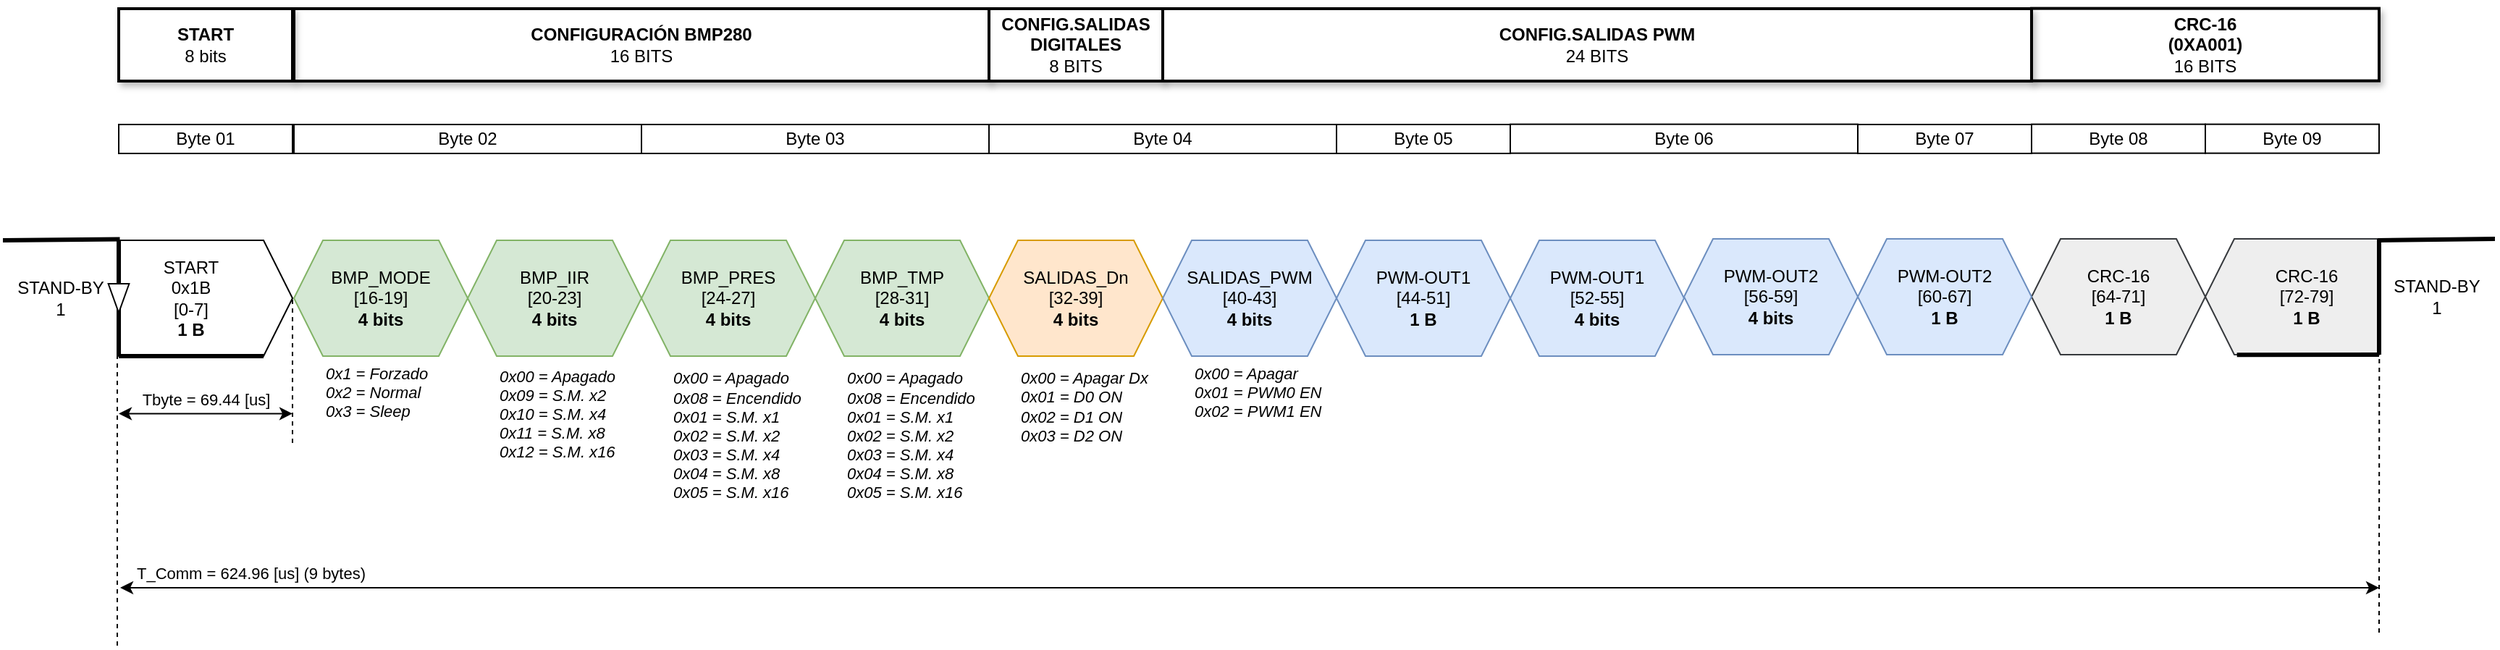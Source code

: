 <mxfile version="27.0.6">
  <diagram name="Página-1" id="CpTpnokzU4At1ve2Y0ux">
    <mxGraphModel grid="1" page="1" gridSize="10" guides="1" tooltips="1" connect="1" arrows="1" fold="1" pageScale="1" pageWidth="1680" pageHeight="560" math="0" shadow="0">
      <root>
        <mxCell id="0" />
        <mxCell id="1" parent="0" />
        <mxCell id="4r6VNd4l3XkSvBnL3hw3-1" value="START&lt;br&gt;0x1B&lt;br&gt;[0-7]&lt;br&gt;&lt;div&gt;&lt;b&gt;1 B&lt;/b&gt;&lt;/div&gt;" style="shape=hexagon;perimeter=hexagonPerimeter2;whiteSpace=wrap;html=1;fixedSize=1;size=20;fillStyle=auto;fillColor=default;" vertex="1" parent="1">
          <mxGeometry x="219" y="240" width="140" height="80" as="geometry" />
        </mxCell>
        <mxCell id="4r6VNd4l3XkSvBnL3hw3-3" value="BMP_MODE&lt;br&gt;[16-19]&lt;br&gt;&lt;b&gt;4 bits&lt;/b&gt;" style="shape=hexagon;perimeter=hexagonPerimeter2;whiteSpace=wrap;html=1;fixedSize=1;fillColor=#d5e8d4;strokeColor=#82b366;" vertex="1" parent="1">
          <mxGeometry x="360" y="240" width="120" height="80" as="geometry" />
        </mxCell>
        <mxCell id="4r6VNd4l3XkSvBnL3hw3-4" value="&lt;span style=&quot;background-color: transparent; color: light-dark(rgb(0, 0, 0), rgb(255, 255, 255));&quot;&gt;BMP_PRES&lt;br&gt;&lt;/span&gt;[24-27]&lt;br&gt;&lt;b&gt;4 bits&lt;/b&gt;" style="shape=hexagon;perimeter=hexagonPerimeter2;whiteSpace=wrap;html=1;fixedSize=1;fillColor=#d5e8d4;strokeColor=#82b366;" vertex="1" parent="1">
          <mxGeometry x="600" y="240" width="120" height="80" as="geometry" />
        </mxCell>
        <mxCell id="4r6VNd4l3XkSvBnL3hw3-5" value="STAND-BY&lt;br&gt;1" style="rounded=0;whiteSpace=wrap;html=1;strokeColor=none;" vertex="1" parent="1">
          <mxGeometry x="159" y="240" width="80" height="80" as="geometry" />
        </mxCell>
        <mxCell id="4r6VNd4l3XkSvBnL3hw3-7" value="Byte 01" style="rounded=0;whiteSpace=wrap;html=1;" vertex="1" parent="1">
          <mxGeometry x="239" y="160" width="120" height="20" as="geometry" />
        </mxCell>
        <mxCell id="4r6VNd4l3XkSvBnL3hw3-8" value="Byte 03" style="rounded=0;whiteSpace=wrap;html=1;" vertex="1" parent="1">
          <mxGeometry x="600" y="160" width="240" height="20" as="geometry" />
        </mxCell>
        <mxCell id="4r6VNd4l3XkSvBnL3hw3-10" value="&lt;b&gt;CONFIGURACIÓN BMP280&lt;/b&gt;&lt;br&gt;16 BITS" style="rounded=0;whiteSpace=wrap;html=1;strokeWidth=2;shadow=1;" vertex="1" parent="1">
          <mxGeometry x="360" y="80" width="480" height="50" as="geometry" />
        </mxCell>
        <mxCell id="4r6VNd4l3XkSvBnL3hw3-12" value="&lt;b&gt;START&lt;br&gt;&lt;/b&gt;8 bits&lt;b&gt;&lt;/b&gt;" style="rounded=0;whiteSpace=wrap;html=1;strokeWidth=2;shadow=1;" vertex="1" parent="1">
          <mxGeometry x="239" y="80" width="120" height="50" as="geometry" />
        </mxCell>
        <mxCell id="4r6VNd4l3XkSvBnL3hw3-13" value="" style="endArrow=none;html=1;rounded=0;entryX=1;entryY=0;entryDx=0;entryDy=0;exitX=1;exitY=1;exitDx=0;exitDy=0;strokeWidth=3;" edge="1" parent="1" source="4r6VNd4l3XkSvBnL3hw3-5" target="4r6VNd4l3XkSvBnL3hw3-5">
          <mxGeometry width="50" height="50" relative="1" as="geometry">
            <mxPoint x="219" y="320" as="sourcePoint" />
            <mxPoint x="269" y="270" as="targetPoint" />
          </mxGeometry>
        </mxCell>
        <mxCell id="4r6VNd4l3XkSvBnL3hw3-14" value="" style="endArrow=none;html=1;rounded=0;entryX=0.173;entryY=-0.01;entryDx=0;entryDy=0;strokeWidth=3;entryPerimeter=0;" edge="1" parent="1">
          <mxGeometry width="50" height="50" relative="1" as="geometry">
            <mxPoint x="159" y="240" as="sourcePoint" />
            <mxPoint x="239.76" y="239.2" as="targetPoint" />
          </mxGeometry>
        </mxCell>
        <mxCell id="4r6VNd4l3XkSvBnL3hw3-15" value="" style="endArrow=none;html=1;rounded=0;strokeWidth=3;targetPerimeterSpacing=0;" edge="1" parent="1">
          <mxGeometry width="50" height="50" relative="1" as="geometry">
            <mxPoint x="239" y="320" as="sourcePoint" />
            <mxPoint x="339" y="320" as="targetPoint" />
          </mxGeometry>
        </mxCell>
        <mxCell id="4r6VNd4l3XkSvBnL3hw3-16" value="" style="triangle;whiteSpace=wrap;html=1;rotation=90;fillColor=#FFFFFF;" vertex="1" parent="1">
          <mxGeometry x="229" y="272.81" width="20" height="14.38" as="geometry" />
        </mxCell>
        <mxCell id="4r6VNd4l3XkSvBnL3hw3-17" value="CRC-16&lt;br&gt;[72-79]&lt;br&gt;&lt;b&gt;1 B&lt;/b&gt;&lt;span style=&quot;background-color: transparent; color: light-dark(rgb(0, 0, 0), rgb(255, 255, 255));&quot;&gt;&lt;/span&gt;" style="shape=hexagon;perimeter=hexagonPerimeter2;whiteSpace=wrap;html=1;fixedSize=1;fillColor=#eeeeee;strokeColor=#36393d;" vertex="1" parent="1">
          <mxGeometry x="1680" y="239" width="140" height="80" as="geometry" />
        </mxCell>
        <mxCell id="4r6VNd4l3XkSvBnL3hw3-19" value="STAND-BY&lt;br&gt;1" style="rounded=0;whiteSpace=wrap;html=1;strokeColor=none;" vertex="1" parent="1">
          <mxGeometry x="1800" y="239" width="80" height="80" as="geometry" />
        </mxCell>
        <mxCell id="4r6VNd4l3XkSvBnL3hw3-20" value="" style="endArrow=none;html=1;rounded=0;strokeWidth=3;" edge="1" parent="1">
          <mxGeometry width="50" height="50" relative="1" as="geometry">
            <mxPoint x="1799" y="240" as="sourcePoint" />
            <mxPoint x="1880" y="239" as="targetPoint" />
          </mxGeometry>
        </mxCell>
        <mxCell id="4r6VNd4l3XkSvBnL3hw3-21" value="" style="endArrow=none;html=1;rounded=0;strokeWidth=3;targetPerimeterSpacing=0;exitX=0;exitY=1;exitDx=0;exitDy=0;entryX=0.156;entryY=1.002;entryDx=0;entryDy=0;entryPerimeter=0;" edge="1" parent="1" source="4r6VNd4l3XkSvBnL3hw3-19" target="4r6VNd4l3XkSvBnL3hw3-17">
          <mxGeometry width="50" height="50" relative="1" as="geometry">
            <mxPoint x="1780" y="369" as="sourcePoint" />
            <mxPoint x="1710" y="359" as="targetPoint" />
          </mxGeometry>
        </mxCell>
        <mxCell id="4r6VNd4l3XkSvBnL3hw3-22" value="" style="endArrow=none;html=1;rounded=0;strokeWidth=3;targetPerimeterSpacing=0;" edge="1" parent="1">
          <mxGeometry width="50" height="50" relative="1" as="geometry">
            <mxPoint x="1800" y="319" as="sourcePoint" />
            <mxPoint x="1800" y="239" as="targetPoint" />
          </mxGeometry>
        </mxCell>
        <mxCell id="4r6VNd4l3XkSvBnL3hw3-23" value="Byte 04" style="rounded=0;whiteSpace=wrap;html=1;" vertex="1" parent="1">
          <mxGeometry x="840" y="160" width="240" height="20" as="geometry" />
        </mxCell>
        <mxCell id="4r6VNd4l3XkSvBnL3hw3-24" value="&lt;b&gt;CRC-16&lt;br&gt;(0XA001)&lt;/b&gt;&lt;br&gt;16 BITS" style="rounded=0;whiteSpace=wrap;html=1;strokeWidth=2;shadow=1;" vertex="1" parent="1">
          <mxGeometry x="1560" y="79.83" width="240" height="50" as="geometry" />
        </mxCell>
        <mxCell id="4r6VNd4l3XkSvBnL3hw3-25" value="CRC-16&lt;br&gt;[64-71]&lt;br&gt;&lt;b&gt;1 B&lt;/b&gt;&lt;span style=&quot;background-color: transparent; color: light-dark(rgb(0, 0, 0), rgb(255, 255, 255));&quot;&gt;&lt;/span&gt;" style="shape=hexagon;perimeter=hexagonPerimeter2;whiteSpace=wrap;html=1;fixedSize=1;fillColor=#eeeeee;strokeColor=#36393d;" vertex="1" parent="1">
          <mxGeometry x="1560" y="239" width="120" height="80" as="geometry" />
        </mxCell>
        <mxCell id="4r6VNd4l3XkSvBnL3hw3-26" value="" style="endArrow=classic;startArrow=classic;html=1;rounded=0;" edge="1" parent="1">
          <mxGeometry width="50" height="50" relative="1" as="geometry">
            <mxPoint x="239" y="359.7" as="sourcePoint" />
            <mxPoint x="359" y="359.7" as="targetPoint" />
          </mxGeometry>
        </mxCell>
        <mxCell id="4r6VNd4l3XkSvBnL3hw3-27" value="Tbyte = 69.44 [us]" style="edgeLabel;html=1;align=center;verticalAlign=middle;resizable=0;points=[];" connectable="0" vertex="1" parent="4r6VNd4l3XkSvBnL3hw3-26">
          <mxGeometry x="-0.108" y="-1" relative="1" as="geometry">
            <mxPoint x="6" y="-11" as="offset" />
          </mxGeometry>
        </mxCell>
        <mxCell id="4r6VNd4l3XkSvBnL3hw3-28" value="" style="endArrow=none;dashed=1;html=1;rounded=0;entryX=0;entryY=0.5;entryDx=0;entryDy=0;" edge="1" parent="1">
          <mxGeometry width="50" height="50" relative="1" as="geometry">
            <mxPoint x="359" y="380" as="sourcePoint" />
            <mxPoint x="359" y="280" as="targetPoint" />
          </mxGeometry>
        </mxCell>
        <mxCell id="4r6VNd4l3XkSvBnL3hw3-29" value="" style="endArrow=none;dashed=1;html=1;rounded=0;entryX=0;entryY=0.5;entryDx=0;entryDy=0;" edge="1" parent="1">
          <mxGeometry width="50" height="50" relative="1" as="geometry">
            <mxPoint x="238" y="520" as="sourcePoint" />
            <mxPoint x="238" y="319" as="targetPoint" />
          </mxGeometry>
        </mxCell>
        <mxCell id="4r6VNd4l3XkSvBnL3hw3-30" value="" style="endArrow=none;dashed=1;html=1;rounded=0;entryX=0;entryY=0.5;entryDx=0;entryDy=0;" edge="1" parent="1">
          <mxGeometry width="50" height="50" relative="1" as="geometry">
            <mxPoint x="1800" y="511" as="sourcePoint" />
            <mxPoint x="1800.17" y="310" as="targetPoint" />
          </mxGeometry>
        </mxCell>
        <mxCell id="4r6VNd4l3XkSvBnL3hw3-32" style="edgeStyle=orthogonalEdgeStyle;rounded=0;orthogonalLoop=1;jettySize=auto;html=1;exitX=0.5;exitY=1;exitDx=0;exitDy=0;" edge="1" parent="1" source="4r6VNd4l3XkSvBnL3hw3-3" target="4r6VNd4l3XkSvBnL3hw3-3">
          <mxGeometry relative="1" as="geometry" />
        </mxCell>
        <mxCell id="4r6VNd4l3XkSvBnL3hw3-33" value="BMP_IIR&lt;br&gt;[20-23]&lt;br&gt;&lt;b&gt;4 bits&lt;/b&gt;" style="shape=hexagon;perimeter=hexagonPerimeter2;whiteSpace=wrap;html=1;fixedSize=1;fillColor=#d5e8d4;strokeColor=#82b366;" vertex="1" parent="1">
          <mxGeometry x="480" y="240" width="120" height="80" as="geometry" />
        </mxCell>
        <mxCell id="4r6VNd4l3XkSvBnL3hw3-34" value="Byte 02" style="rounded=0;whiteSpace=wrap;html=1;" vertex="1" parent="1">
          <mxGeometry x="360" y="160" width="240" height="20" as="geometry" />
        </mxCell>
        <mxCell id="4r6VNd4l3XkSvBnL3hw3-35" value="" style="endArrow=classic;startArrow=classic;html=1;rounded=0;" edge="1" parent="1">
          <mxGeometry width="50" height="50" relative="1" as="geometry">
            <mxPoint x="240" y="480" as="sourcePoint" />
            <mxPoint x="1800" y="480" as="targetPoint" />
          </mxGeometry>
        </mxCell>
        <mxCell id="4r6VNd4l3XkSvBnL3hw3-36" value="T_Comm = 624.96 [us] (9 bytes)" style="edgeLabel;html=1;align=center;verticalAlign=middle;resizable=0;points=[];" connectable="0" vertex="1" parent="4r6VNd4l3XkSvBnL3hw3-35">
          <mxGeometry x="-0.108" y="-1" relative="1" as="geometry">
            <mxPoint x="-606" y="-11" as="offset" />
          </mxGeometry>
        </mxCell>
        <mxCell id="4r6VNd4l3XkSvBnL3hw3-37" value="0x1 = Forzado&lt;br&gt;0x2 = Normal&lt;br&gt;0x3 = Sleep" style="text;html=1;align=left;verticalAlign=middle;resizable=0;points=[];autosize=1;strokeColor=none;fillColor=none;fontStyle=2;fontSize=11;" vertex="1" parent="1">
          <mxGeometry x="380" y="320" width="90" height="50" as="geometry" />
        </mxCell>
        <mxCell id="4r6VNd4l3XkSvBnL3hw3-38" value="0x00 = Apagado&lt;br&gt;0x09 = S.M.&amp;nbsp;x2&lt;br&gt;0x10 = S.M.&amp;nbsp;x4&lt;br&gt;0x11 = S.M.&amp;nbsp;x8&lt;br&gt;0x12 = S.M.&amp;nbsp;x&lt;span style=&quot;background-color: transparent; color: light-dark(rgb(0, 0, 0), rgb(255, 255, 255));&quot;&gt;16&lt;/span&gt;" style="text;html=1;align=left;verticalAlign=middle;resizable=0;points=[];autosize=1;strokeColor=none;fillColor=none;fontStyle=2;fontSize=11;" vertex="1" parent="1">
          <mxGeometry x="500" y="320" width="100" height="80" as="geometry" />
        </mxCell>
        <mxCell id="4r6VNd4l3XkSvBnL3hw3-39" value="&lt;span style=&quot;background-color: transparent; color: light-dark(rgb(0, 0, 0), rgb(255, 255, 255));&quot;&gt;BMP_TMP&lt;br&gt;&lt;/span&gt;[28-31]&lt;br&gt;&lt;b&gt;4 bits&lt;/b&gt;" style="shape=hexagon;perimeter=hexagonPerimeter2;whiteSpace=wrap;html=1;fixedSize=1;fillColor=#d5e8d4;strokeColor=#82b366;" vertex="1" parent="1">
          <mxGeometry x="720" y="240" width="120" height="80" as="geometry" />
        </mxCell>
        <mxCell id="4r6VNd4l3XkSvBnL3hw3-40" value="0x00 = Apagado&lt;br&gt;0x08 = Encendido&lt;br&gt;0x01 = S.M. x1&lt;br&gt;0x02 = S.M.&amp;nbsp;x2&lt;br&gt;0x03 = S.M.&amp;nbsp;x4&lt;br&gt;0x04 = S.M.&amp;nbsp;x8&lt;br&gt;0x05 = S.M.&amp;nbsp;x16" style="text;html=1;align=left;verticalAlign=middle;resizable=0;points=[];autosize=1;strokeColor=none;fillColor=none;fontStyle=2;fontSize=11;" vertex="1" parent="1">
          <mxGeometry x="620" y="320" width="110" height="110" as="geometry" />
        </mxCell>
        <mxCell id="4r6VNd4l3XkSvBnL3hw3-42" value="0x00 = Apagado&lt;br&gt;0x08 = Encendido&lt;br&gt;0x01 = S.M. x1&lt;br&gt;0x02 = S.M.&amp;nbsp;x2&lt;br&gt;0x03 = S.M.&amp;nbsp;x4&lt;br&gt;0x04 = S.M.&amp;nbsp;x8&lt;br&gt;0x05 = S.M.&amp;nbsp;x16" style="text;html=1;align=left;verticalAlign=middle;resizable=0;points=[];autosize=1;strokeColor=none;fillColor=none;fontStyle=2;fontSize=11;" vertex="1" parent="1">
          <mxGeometry x="740" y="320" width="110" height="110" as="geometry" />
        </mxCell>
        <mxCell id="4r6VNd4l3XkSvBnL3hw3-43" value="&lt;span style=&quot;background-color: transparent; color: light-dark(rgb(0, 0, 0), rgb(255, 255, 255));&quot;&gt;SALIDAS_Dn&lt;br&gt;&lt;/span&gt;[32-39]&lt;br&gt;&lt;b&gt;4 bits&lt;br&gt;&lt;/b&gt;" style="shape=hexagon;perimeter=hexagonPerimeter2;whiteSpace=wrap;html=1;fixedSize=1;fillColor=#ffe6cc;strokeColor=#d79b00;" vertex="1" parent="1">
          <mxGeometry x="840" y="240" width="120" height="80" as="geometry" />
        </mxCell>
        <mxCell id="4r6VNd4l3XkSvBnL3hw3-44" value="0x00 = Apagar Dx&lt;br&gt;0x01 = D0 ON&lt;br&gt;0x02 = D1 ON&lt;br&gt;0x03 = D2 ON" style="text;html=1;align=left;verticalAlign=middle;resizable=0;points=[];autosize=1;strokeColor=none;fillColor=none;fontStyle=2;fontSize=11;" vertex="1" parent="1">
          <mxGeometry x="860" y="320" width="110" height="70" as="geometry" />
        </mxCell>
        <mxCell id="4r6VNd4l3XkSvBnL3hw3-45" value="&lt;span style=&quot;background-color: transparent; color: light-dark(rgb(0, 0, 0), rgb(255, 255, 255));&quot;&gt;SALIDAS_PWM&lt;br&gt;&lt;/span&gt;[40-43]&lt;br&gt;&lt;div&gt;&lt;b&gt;4 bits&lt;/b&gt;&lt;/div&gt;" style="shape=hexagon;perimeter=hexagonPerimeter2;whiteSpace=wrap;html=1;fixedSize=1;fillColor=#dae8fc;strokeColor=#6c8ebf;" vertex="1" parent="1">
          <mxGeometry x="960" y="240" width="120" height="80" as="geometry" />
        </mxCell>
        <mxCell id="4r6VNd4l3XkSvBnL3hw3-47" value="0x00 = Apagar&lt;br&gt;0x01 = PWM0 EN&lt;br&gt;0x02 = PWM1 EN" style="text;html=1;align=left;verticalAlign=middle;resizable=0;points=[];autosize=1;strokeColor=none;fillColor=none;fontStyle=2;fontSize=11;" vertex="1" parent="1">
          <mxGeometry x="980" y="320" width="110" height="50" as="geometry" />
        </mxCell>
        <mxCell id="4r6VNd4l3XkSvBnL3hw3-49" value="&lt;span style=&quot;background-color: transparent; color: light-dark(rgb(0, 0, 0), rgb(255, 255, 255));&quot;&gt;PWM-OUT1&lt;br&gt;&lt;/span&gt;[44-51]&lt;br&gt;&lt;b&gt;1 B&lt;br&gt;&lt;/b&gt;" style="shape=hexagon;perimeter=hexagonPerimeter2;whiteSpace=wrap;html=1;fixedSize=1;fillColor=#dae8fc;strokeColor=#6c8ebf;" vertex="1" parent="1">
          <mxGeometry x="1080" y="240" width="120" height="80" as="geometry" />
        </mxCell>
        <mxCell id="4r6VNd4l3XkSvBnL3hw3-50" value="&lt;span style=&quot;background-color: transparent; color: light-dark(rgb(0, 0, 0), rgb(255, 255, 255));&quot;&gt;PWM-OUT1&lt;br&gt;&lt;/span&gt;[52-55]&lt;br&gt;&lt;b&gt;4 bits&lt;/b&gt;" style="shape=hexagon;perimeter=hexagonPerimeter2;whiteSpace=wrap;html=1;fixedSize=1;fillColor=#dae8fc;strokeColor=#6c8ebf;" vertex="1" parent="1">
          <mxGeometry x="1200" y="240" width="120" height="80" as="geometry" />
        </mxCell>
        <mxCell id="4r6VNd4l3XkSvBnL3hw3-54" value="&lt;b&gt;CONFIG.SALIDAS DIGITALES&lt;/b&gt;&lt;br&gt;8 BITS" style="rounded=0;whiteSpace=wrap;html=1;strokeWidth=2;shadow=1;" vertex="1" parent="1">
          <mxGeometry x="840" y="80" width="120" height="50" as="geometry" />
        </mxCell>
        <mxCell id="4r6VNd4l3XkSvBnL3hw3-55" value="&lt;b&gt;CONFIG.SALIDAS PWM&lt;/b&gt;&lt;br&gt;24 BITS" style="rounded=0;whiteSpace=wrap;html=1;strokeWidth=2;shadow=1;" vertex="1" parent="1">
          <mxGeometry x="960" y="80" width="600" height="50" as="geometry" />
        </mxCell>
        <mxCell id="4r6VNd4l3XkSvBnL3hw3-56" value="Byte 08" style="rounded=0;whiteSpace=wrap;html=1;" vertex="1" parent="1">
          <mxGeometry x="1560" y="159.83" width="120" height="20" as="geometry" />
        </mxCell>
        <mxCell id="cUg6zb5AZhkBmrMd5jFQ-2" value="Byte 05" style="rounded=0;whiteSpace=wrap;html=1;" vertex="1" parent="1">
          <mxGeometry x="1080" y="160" width="120" height="20" as="geometry" />
        </mxCell>
        <mxCell id="AYQ4Y89mbbc-DvcxCFZK-1" value="Byte 09" style="rounded=0;whiteSpace=wrap;html=1;" vertex="1" parent="1">
          <mxGeometry x="1680" y="159.83" width="120" height="20" as="geometry" />
        </mxCell>
        <mxCell id="WnQs5yfvl-oYBvbwn01A-1" value="&lt;span style=&quot;background-color: transparent; color: light-dark(rgb(0, 0, 0), rgb(255, 255, 255));&quot;&gt;PWM-OUT2&lt;br&gt;&lt;/span&gt;[56-59]&lt;br&gt;&lt;b&gt;4 bits&lt;br&gt;&lt;/b&gt;" style="shape=hexagon;perimeter=hexagonPerimeter2;whiteSpace=wrap;html=1;fixedSize=1;fillColor=#dae8fc;strokeColor=#6c8ebf;" vertex="1" parent="1">
          <mxGeometry x="1320" y="239" width="120" height="80" as="geometry" />
        </mxCell>
        <mxCell id="WnQs5yfvl-oYBvbwn01A-2" value="&lt;span style=&quot;background-color: transparent; color: light-dark(rgb(0, 0, 0), rgb(255, 255, 255));&quot;&gt;PWM-OUT2&lt;br&gt;&lt;/span&gt;[60-67]&lt;br&gt;&lt;b&gt;1 B&lt;/b&gt;" style="shape=hexagon;perimeter=hexagonPerimeter2;whiteSpace=wrap;html=1;fixedSize=1;fillColor=#dae8fc;strokeColor=#6c8ebf;" vertex="1" parent="1">
          <mxGeometry x="1440" y="239" width="120" height="80" as="geometry" />
        </mxCell>
        <mxCell id="WnQs5yfvl-oYBvbwn01A-3" value="Byte 06" style="rounded=0;whiteSpace=wrap;html=1;" vertex="1" parent="1">
          <mxGeometry x="1200" y="159.83" width="240" height="20" as="geometry" />
        </mxCell>
        <mxCell id="WnQs5yfvl-oYBvbwn01A-4" value="Byte 07" style="rounded=0;whiteSpace=wrap;html=1;" vertex="1" parent="1">
          <mxGeometry x="1440" y="160" width="120" height="20" as="geometry" />
        </mxCell>
      </root>
    </mxGraphModel>
  </diagram>
</mxfile>
